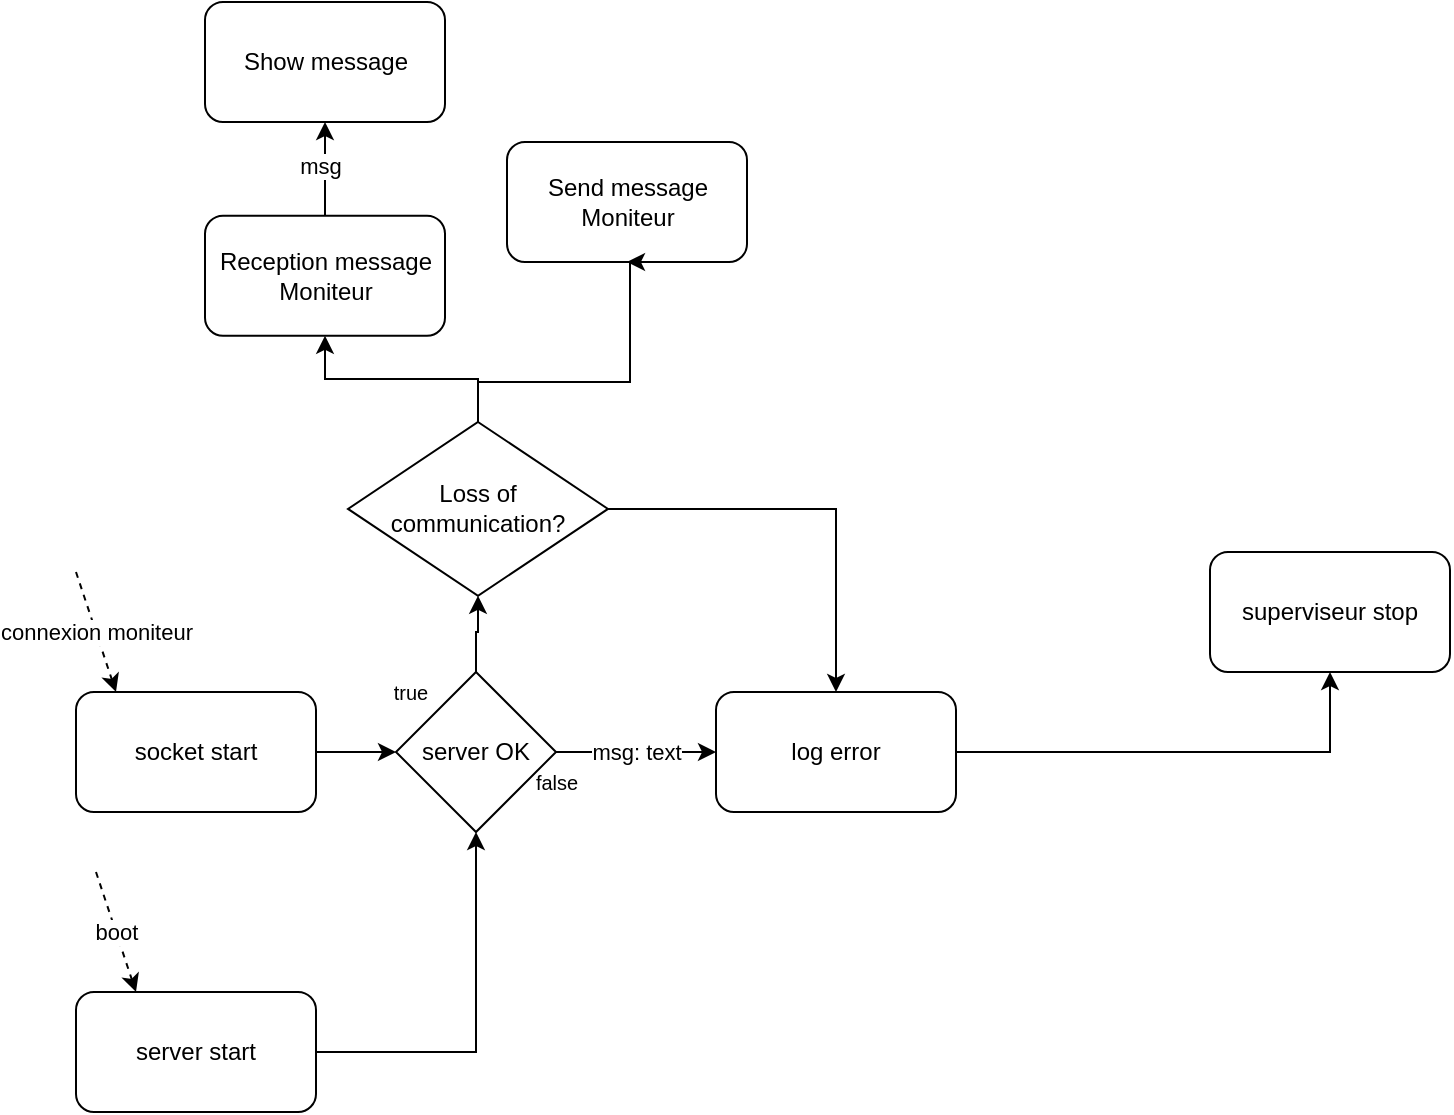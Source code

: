 <mxfile version="26.0.11">
  <diagram name="Página-1" id="4tocdNHXQyfJhY8xTT4W">
    <mxGraphModel dx="656" dy="359" grid="1" gridSize="10" guides="1" tooltips="1" connect="1" arrows="1" fold="1" page="1" pageScale="1" pageWidth="827" pageHeight="1169" math="0" shadow="0">
      <root>
        <mxCell id="0" />
        <mxCell id="1" parent="0" />
        <mxCell id="DMMIwIHXWrDCRE8GU1jV-19" style="edgeStyle=orthogonalEdgeStyle;rounded=0;orthogonalLoop=1;jettySize=auto;html=1;exitX=1;exitY=0.5;exitDx=0;exitDy=0;entryX=0;entryY=0.5;entryDx=0;entryDy=0;" edge="1" parent="1" source="DMMIwIHXWrDCRE8GU1jV-2" target="DMMIwIHXWrDCRE8GU1jV-17">
          <mxGeometry relative="1" as="geometry" />
        </mxCell>
        <mxCell id="DMMIwIHXWrDCRE8GU1jV-2" value="socket start" style="rounded=1;whiteSpace=wrap;html=1;" vertex="1" parent="1">
          <mxGeometry x="123" y="545" width="120" height="60" as="geometry" />
        </mxCell>
        <mxCell id="DMMIwIHXWrDCRE8GU1jV-11" value="" style="endArrow=classic;html=1;rounded=0;entryX=0.25;entryY=0;entryDx=0;entryDy=0;dashed=1;" edge="1" parent="1">
          <mxGeometry relative="1" as="geometry">
            <mxPoint x="123" y="485" as="sourcePoint" />
            <mxPoint x="143" y="545" as="targetPoint" />
          </mxGeometry>
        </mxCell>
        <mxCell id="DMMIwIHXWrDCRE8GU1jV-12" value="connexion moniteur" style="edgeLabel;resizable=0;html=1;;align=center;verticalAlign=middle;" connectable="0" vertex="1" parent="DMMIwIHXWrDCRE8GU1jV-11">
          <mxGeometry relative="1" as="geometry" />
        </mxCell>
        <mxCell id="DMMIwIHXWrDCRE8GU1jV-22" style="edgeStyle=orthogonalEdgeStyle;rounded=0;orthogonalLoop=1;jettySize=auto;html=1;" edge="1" parent="1" source="DMMIwIHXWrDCRE8GU1jV-16" target="DMMIwIHXWrDCRE8GU1jV-24">
          <mxGeometry relative="1" as="geometry">
            <mxPoint x="633" y="525" as="targetPoint" />
          </mxGeometry>
        </mxCell>
        <mxCell id="DMMIwIHXWrDCRE8GU1jV-16" value="log error" style="rounded=1;whiteSpace=wrap;html=1;" vertex="1" parent="1">
          <mxGeometry x="443" y="545" width="120" height="60" as="geometry" />
        </mxCell>
        <mxCell id="DMMIwIHXWrDCRE8GU1jV-53" style="edgeStyle=orthogonalEdgeStyle;rounded=0;orthogonalLoop=1;jettySize=auto;html=1;entryX=0.5;entryY=1;entryDx=0;entryDy=0;" edge="1" parent="1" source="DMMIwIHXWrDCRE8GU1jV-17" target="DMMIwIHXWrDCRE8GU1jV-50">
          <mxGeometry relative="1" as="geometry" />
        </mxCell>
        <mxCell id="DMMIwIHXWrDCRE8GU1jV-17" value="server OK" style="rhombus;whiteSpace=wrap;html=1;" vertex="1" parent="1">
          <mxGeometry x="283" y="535" width="80" height="80" as="geometry" />
        </mxCell>
        <mxCell id="DMMIwIHXWrDCRE8GU1jV-20" value="" style="endArrow=classic;html=1;rounded=0;entryX=0;entryY=0.5;entryDx=0;entryDy=0;exitX=1;exitY=0.5;exitDx=0;exitDy=0;" edge="1" parent="1" source="DMMIwIHXWrDCRE8GU1jV-17" target="DMMIwIHXWrDCRE8GU1jV-16">
          <mxGeometry relative="1" as="geometry">
            <mxPoint x="333" y="605" as="sourcePoint" />
            <mxPoint x="503" y="605" as="targetPoint" />
          </mxGeometry>
        </mxCell>
        <mxCell id="DMMIwIHXWrDCRE8GU1jV-21" value="msg: text" style="edgeLabel;resizable=0;html=1;;align=center;verticalAlign=middle;" connectable="0" vertex="1" parent="DMMIwIHXWrDCRE8GU1jV-20">
          <mxGeometry relative="1" as="geometry" />
        </mxCell>
        <mxCell id="DMMIwIHXWrDCRE8GU1jV-24" value="superviseur stop" style="rounded=1;whiteSpace=wrap;html=1;" vertex="1" parent="1">
          <mxGeometry x="690" y="475" width="120" height="60" as="geometry" />
        </mxCell>
        <mxCell id="DMMIwIHXWrDCRE8GU1jV-25" value="&lt;font style=&quot;font-size: 10px;&quot;&gt;false&lt;/font&gt;" style="text;html=1;align=center;verticalAlign=middle;resizable=0;points=[];autosize=1;strokeColor=none;fillColor=none;" vertex="1" parent="1">
          <mxGeometry x="343" y="575" width="40" height="30" as="geometry" />
        </mxCell>
        <mxCell id="DMMIwIHXWrDCRE8GU1jV-30" style="edgeStyle=orthogonalEdgeStyle;rounded=0;orthogonalLoop=1;jettySize=auto;html=1;entryX=0.5;entryY=1;entryDx=0;entryDy=0;" edge="1" parent="1" source="DMMIwIHXWrDCRE8GU1jV-26" target="DMMIwIHXWrDCRE8GU1jV-17">
          <mxGeometry relative="1" as="geometry" />
        </mxCell>
        <mxCell id="DMMIwIHXWrDCRE8GU1jV-26" value="server start" style="rounded=1;whiteSpace=wrap;html=1;" vertex="1" parent="1">
          <mxGeometry x="123" y="695" width="120" height="60" as="geometry" />
        </mxCell>
        <mxCell id="DMMIwIHXWrDCRE8GU1jV-27" value="" style="endArrow=classic;html=1;rounded=0;entryX=0.25;entryY=0;entryDx=0;entryDy=0;dashed=1;" edge="1" parent="1" target="DMMIwIHXWrDCRE8GU1jV-26">
          <mxGeometry relative="1" as="geometry">
            <mxPoint x="133" y="635" as="sourcePoint" />
            <mxPoint x="143" y="675" as="targetPoint" />
          </mxGeometry>
        </mxCell>
        <mxCell id="DMMIwIHXWrDCRE8GU1jV-28" value="boot" style="edgeLabel;resizable=0;html=1;;align=center;verticalAlign=middle;" connectable="0" vertex="1" parent="DMMIwIHXWrDCRE8GU1jV-27">
          <mxGeometry relative="1" as="geometry" />
        </mxCell>
        <mxCell id="DMMIwIHXWrDCRE8GU1jV-35" value="&lt;font style=&quot;font-size: 10px;&quot;&gt;true&lt;/font&gt;" style="text;html=1;align=center;verticalAlign=middle;resizable=0;points=[];autosize=1;strokeColor=none;fillColor=none;" vertex="1" parent="1">
          <mxGeometry x="270" y="530" width="40" height="30" as="geometry" />
        </mxCell>
        <mxCell id="DMMIwIHXWrDCRE8GU1jV-40" value="" style="edgeStyle=orthogonalEdgeStyle;rounded=0;orthogonalLoop=1;jettySize=auto;html=1;" edge="1" parent="1" source="DMMIwIHXWrDCRE8GU1jV-38" target="DMMIwIHXWrDCRE8GU1jV-39">
          <mxGeometry relative="1" as="geometry" />
        </mxCell>
        <mxCell id="DMMIwIHXWrDCRE8GU1jV-42" value="msg" style="edgeLabel;html=1;align=center;verticalAlign=middle;resizable=0;points=[];" vertex="1" connectable="0" parent="DMMIwIHXWrDCRE8GU1jV-40">
          <mxGeometry x="0.056" y="3" relative="1" as="geometry">
            <mxPoint as="offset" />
          </mxGeometry>
        </mxCell>
        <mxCell id="DMMIwIHXWrDCRE8GU1jV-38" value="Reception message Moniteur" style="rounded=1;whiteSpace=wrap;html=1;" vertex="1" parent="1">
          <mxGeometry x="187.5" y="306.88" width="120" height="60" as="geometry" />
        </mxCell>
        <mxCell id="DMMIwIHXWrDCRE8GU1jV-39" value="Show message" style="rounded=1;whiteSpace=wrap;html=1;" vertex="1" parent="1">
          <mxGeometry x="187.5" y="200" width="120" height="60" as="geometry" />
        </mxCell>
        <mxCell id="DMMIwIHXWrDCRE8GU1jV-41" value="Send message Moniteur" style="rounded=1;whiteSpace=wrap;html=1;" vertex="1" parent="1">
          <mxGeometry x="338.5" y="270" width="120" height="60" as="geometry" />
        </mxCell>
        <mxCell id="DMMIwIHXWrDCRE8GU1jV-54" style="edgeStyle=orthogonalEdgeStyle;rounded=0;orthogonalLoop=1;jettySize=auto;html=1;" edge="1" parent="1" source="DMMIwIHXWrDCRE8GU1jV-50" target="DMMIwIHXWrDCRE8GU1jV-16">
          <mxGeometry relative="1" as="geometry" />
        </mxCell>
        <mxCell id="DMMIwIHXWrDCRE8GU1jV-55" style="edgeStyle=orthogonalEdgeStyle;rounded=0;orthogonalLoop=1;jettySize=auto;html=1;entryX=0.5;entryY=1;entryDx=0;entryDy=0;" edge="1" parent="1" source="DMMIwIHXWrDCRE8GU1jV-50" target="DMMIwIHXWrDCRE8GU1jV-38">
          <mxGeometry relative="1" as="geometry" />
        </mxCell>
        <mxCell id="DMMIwIHXWrDCRE8GU1jV-56" style="edgeStyle=orthogonalEdgeStyle;rounded=0;orthogonalLoop=1;jettySize=auto;html=1;entryX=0.5;entryY=1;entryDx=0;entryDy=0;" edge="1" parent="1" source="DMMIwIHXWrDCRE8GU1jV-50" target="DMMIwIHXWrDCRE8GU1jV-41">
          <mxGeometry relative="1" as="geometry">
            <Array as="points">
              <mxPoint x="324" y="390" />
              <mxPoint x="400" y="390" />
              <mxPoint x="400" y="330" />
            </Array>
          </mxGeometry>
        </mxCell>
        <mxCell id="DMMIwIHXWrDCRE8GU1jV-50" value="Loss of communication?" style="rhombus;whiteSpace=wrap;html=1;" vertex="1" parent="1">
          <mxGeometry x="259" y="410" width="130" height="86.88" as="geometry" />
        </mxCell>
      </root>
    </mxGraphModel>
  </diagram>
</mxfile>
